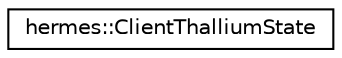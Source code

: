 digraph "Graphical Class Hierarchy"
{
 // LATEX_PDF_SIZE
  edge [fontname="Helvetica",fontsize="10",labelfontname="Helvetica",labelfontsize="10"];
  node [fontname="Helvetica",fontsize="10",shape=record];
  rankdir="LR";
  Node0 [label="hermes::ClientThalliumState",height=0.2,width=0.4,color="black", fillcolor="white", style="filled",URL="$structhermes_1_1_client_thallium_state.html",tooltip=" "];
}
